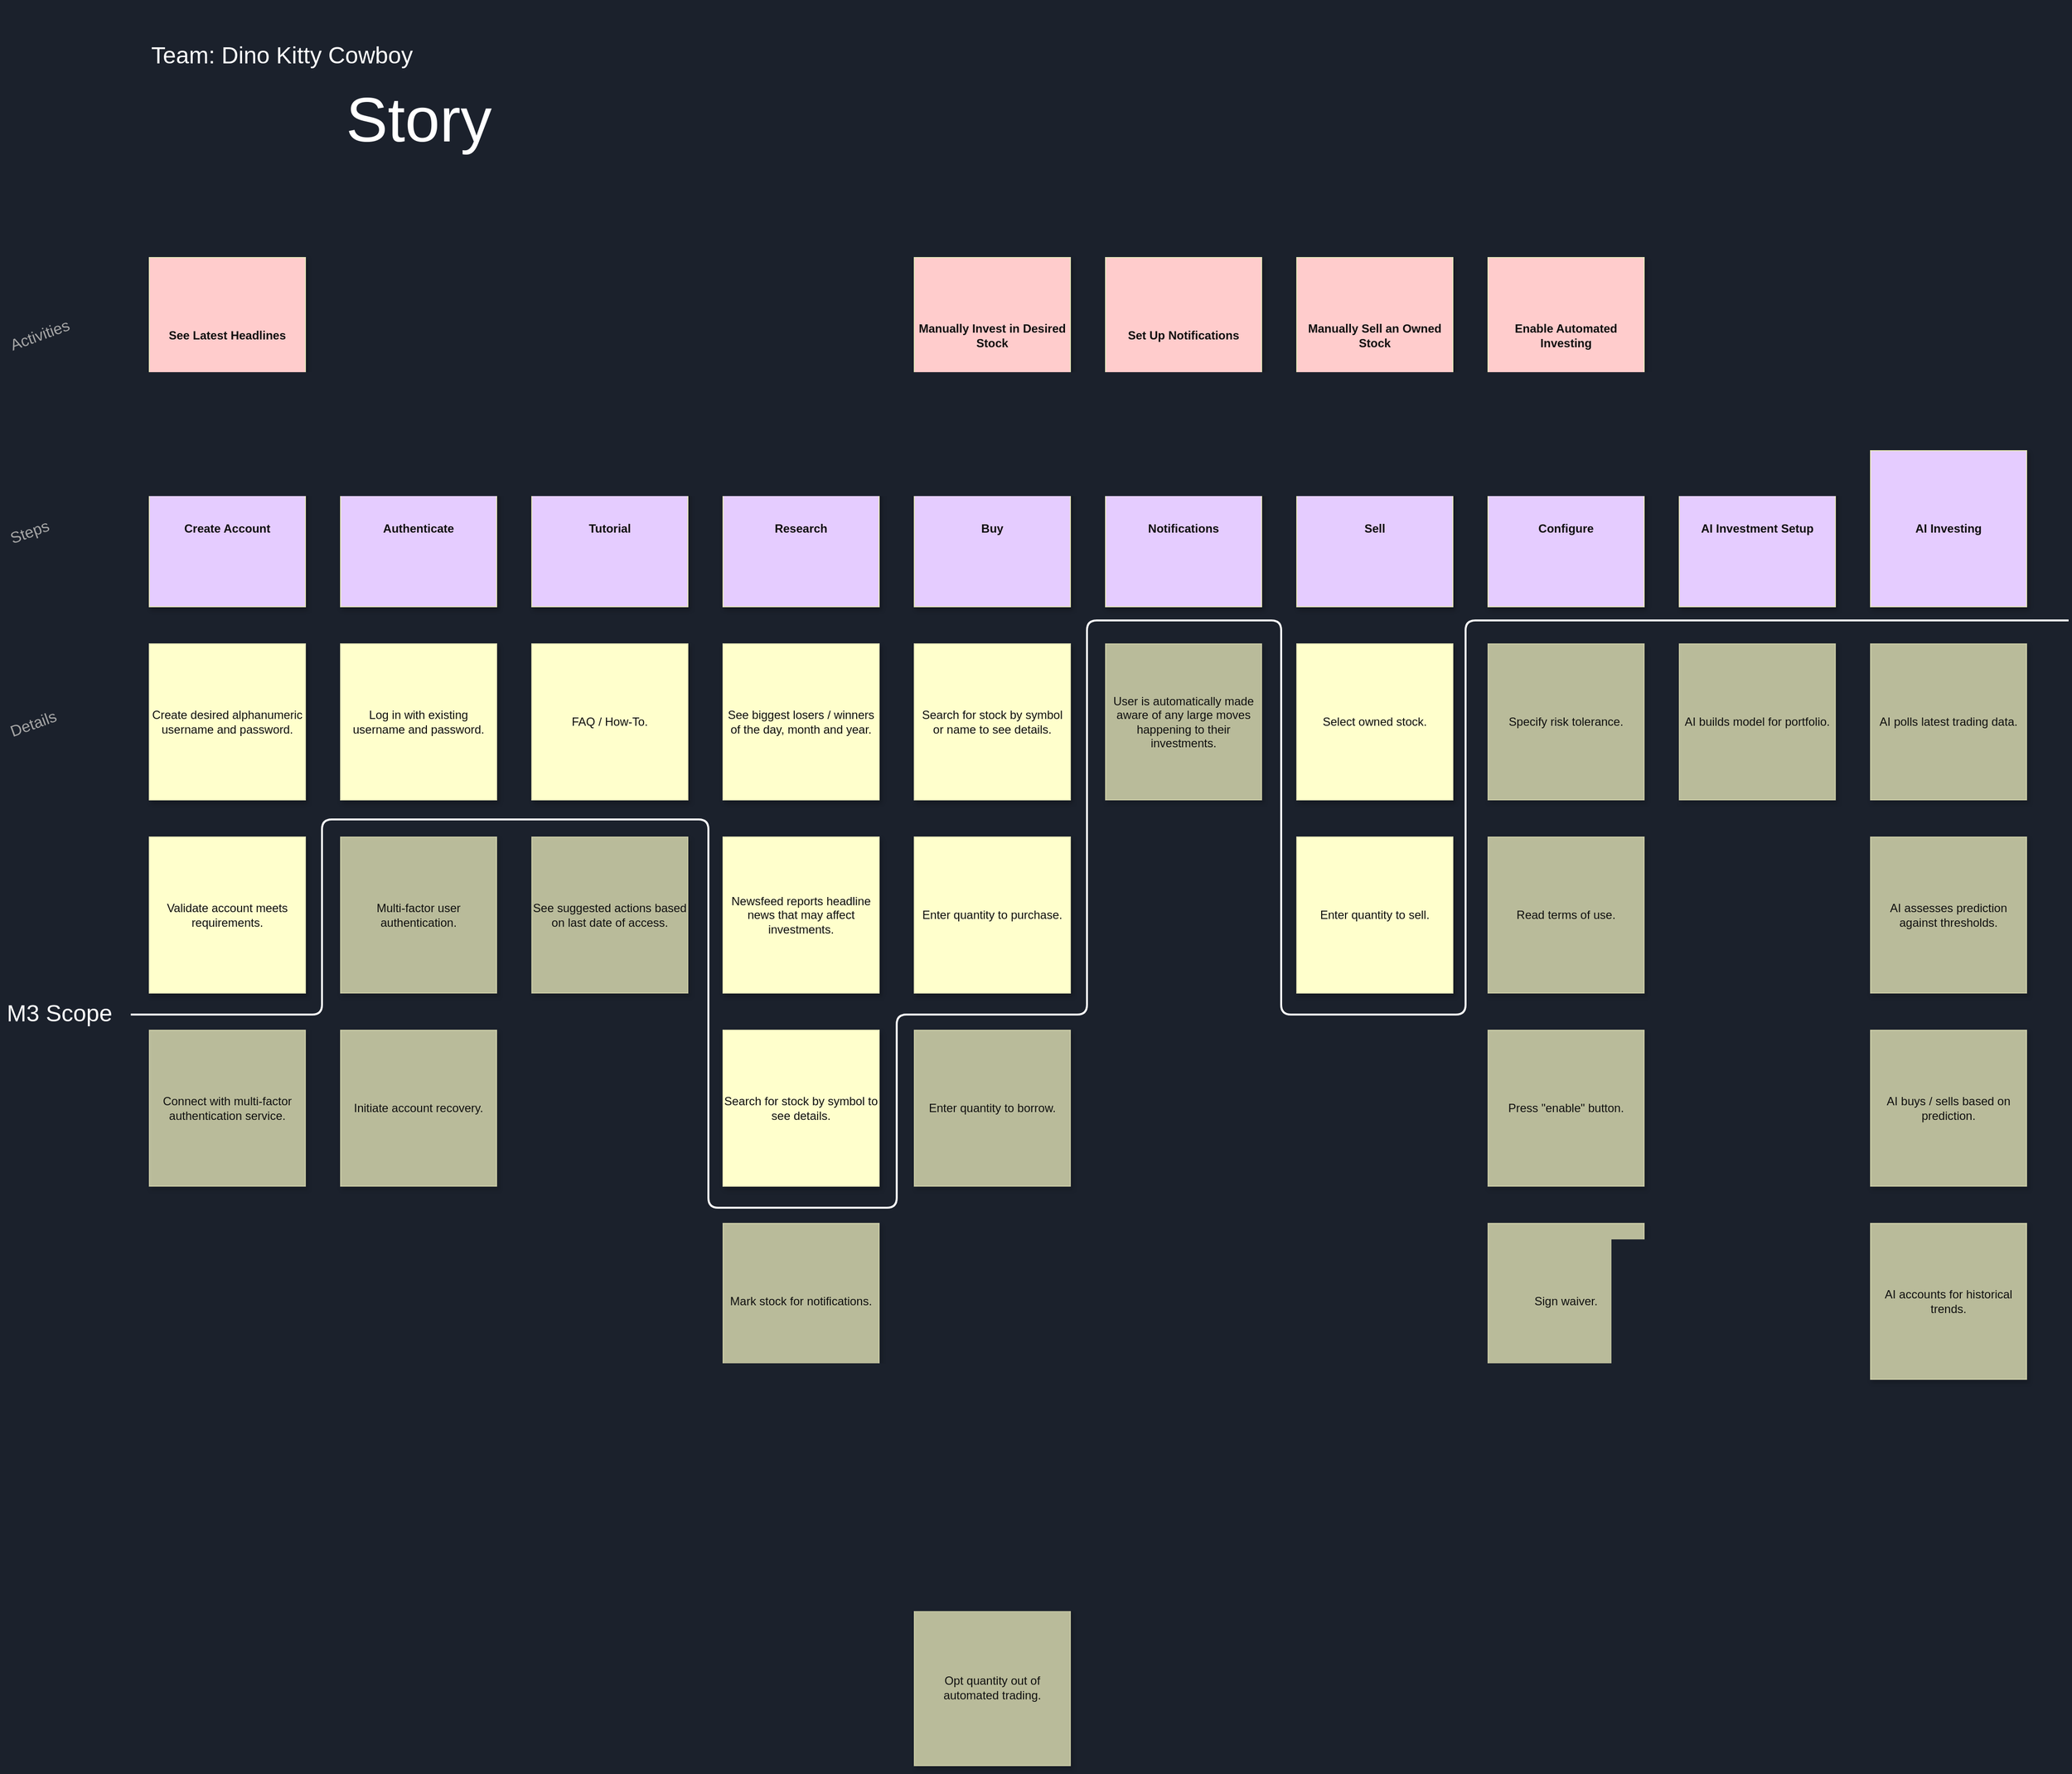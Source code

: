 <mxfile>
    <diagram id="Qm1wgdAbv6t-hR0ltIOR" name="Page-1">
        <mxGraphModel dx="2467" dy="1550" grid="0" gridSize="10" guides="1" tooltips="1" connect="1" arrows="1" fold="1" page="0" pageScale="1" pageWidth="850" pageHeight="1100" background="#1b212c" math="0" shadow="0">
            <root>
                <mxCell id="0"/>
                <mxCell id="1" parent="0"/>
                <mxCell id="2" value="&lt;font color=&quot;#0f0f0f&quot;&gt;Authenticate&lt;/font&gt;" style="whiteSpace=wrap;html=1;aspect=fixed;fillColor=#E5CCFF;shadow=1;rounded=0;strokeColor=#E6E6B8;fontStyle=1" parent="1" vertex="1">
                    <mxGeometry x="160" y="280" width="160" height="160" as="geometry"/>
                </mxCell>
                <mxCell id="3" value="&lt;font color=&quot;#0f0f0f&quot;&gt;Research&lt;/font&gt;" style="whiteSpace=wrap;html=1;aspect=fixed;fillColor=#E5CCFF;shadow=1;rounded=0;strokeColor=#E6E6B8;fontStyle=1" parent="1" vertex="1">
                    <mxGeometry x="552" y="280" width="160" height="160" as="geometry"/>
                </mxCell>
                <mxCell id="5" value="&lt;font color=&quot;#0f0f0f&quot;&gt;Notifications&lt;/font&gt;" style="whiteSpace=wrap;html=1;aspect=fixed;fillColor=#E5CCFF;shadow=1;rounded=0;strokeColor=#E6E6B8;fontStyle=1" parent="1" vertex="1">
                    <mxGeometry x="944" y="280" width="160" height="160" as="geometry"/>
                </mxCell>
                <mxCell id="6" value="&lt;font color=&quot;#0f0f0f&quot;&gt;Create desired alphanumeric username and password.&lt;/font&gt;" style="whiteSpace=wrap;html=1;aspect=fixed;fillColor=#FFFFCC;shadow=1;rounded=0;strokeColor=#E6E6B8;fontStyle=0" parent="1" vertex="1">
                    <mxGeometry x="-36" y="478" width="160" height="160" as="geometry"/>
                </mxCell>
                <mxCell id="7" value="&lt;font color=&quot;#0f0f0f&quot;&gt;Log in with existing username and password.&lt;/font&gt;" style="whiteSpace=wrap;html=1;aspect=fixed;fillColor=#FFFFCC;shadow=1;rounded=0;strokeColor=#E6E6B8;fontStyle=0" parent="1" vertex="1">
                    <mxGeometry x="160" y="478" width="160" height="160" as="geometry"/>
                </mxCell>
                <mxCell id="8" value="&lt;font color=&quot;#0f0f0f&quot;&gt;See biggest losers / winners of the day, month and year.&lt;/font&gt;" style="whiteSpace=wrap;html=1;aspect=fixed;fillColor=#FFFFCC;shadow=1;rounded=0;strokeColor=#E6E6B8;fontStyle=0" parent="1" vertex="1">
                    <mxGeometry x="552" y="478" width="160" height="160" as="geometry"/>
                </mxCell>
                <mxCell id="9" value="&lt;font color=&quot;#0f0f0f&quot;&gt;Newsfeed reports headline news that may affect investments.&lt;/font&gt;" style="whiteSpace=wrap;html=1;aspect=fixed;fillColor=#FFFFCC;shadow=1;rounded=0;strokeColor=#E6E6B8;fontStyle=0" parent="1" vertex="1">
                    <mxGeometry x="552" y="676" width="160" height="160" as="geometry"/>
                </mxCell>
                <mxCell id="10" value="&lt;font color=&quot;#0f0f0f&quot;&gt;Search for stock by symbol or name to see details.&lt;/font&gt;" style="whiteSpace=wrap;html=1;aspect=fixed;fillColor=#FFFFCC;shadow=1;rounded=0;strokeColor=#E6E6B8;fontStyle=0" parent="1" vertex="1">
                    <mxGeometry x="748" y="478" width="160" height="160" as="geometry"/>
                </mxCell>
                <mxCell id="11" value="&lt;font color=&quot;#0f0f0f&quot;&gt;User is automatically made aware of any large moves happening to their investments.&lt;/font&gt;" style="whiteSpace=wrap;html=1;aspect=fixed;fillColor=#FFFFCC;shadow=1;rounded=0;strokeColor=#E6E6B8;fontStyle=0;opacity=70;" parent="1" vertex="1">
                    <mxGeometry x="944" y="478" width="160" height="160" as="geometry"/>
                </mxCell>
                <mxCell id="14" value="Story Map" style="text;html=1;align=center;verticalAlign=middle;resizable=0;points=[];autosize=1;strokeColor=none;fillColor=none;fontSize=64;fontColor=#FFFFFF;" parent="1" vertex="1">
                    <mxGeometry x="160" y="-100" width="302" height="81" as="geometry"/>
                </mxCell>
                <mxCell id="17" value="&lt;font color=&quot;#0f0f0f&quot;&gt;Multi-factor user authentication.&lt;/font&gt;" style="whiteSpace=wrap;html=1;aspect=fixed;fillColor=#FFFFCC;shadow=1;rounded=0;strokeColor=#E6E6B8;fontStyle=0;opacity=70;" parent="1" vertex="1">
                    <mxGeometry x="160" y="676" width="160" height="160" as="geometry"/>
                </mxCell>
                <mxCell id="19" value="&lt;font color=&quot;#0f0f0f&quot;&gt;Create Account&lt;/font&gt;" style="whiteSpace=wrap;html=1;aspect=fixed;fillColor=#E5CCFF;shadow=1;rounded=0;strokeColor=#E6E6B8;fontStyle=1" parent="1" vertex="1">
                    <mxGeometry x="-36" y="280" width="160" height="160" as="geometry"/>
                </mxCell>
                <mxCell id="20" value="&lt;font color=&quot;#0f0f0f&quot;&gt;Initiate account recovery.&lt;/font&gt;" style="whiteSpace=wrap;html=1;aspect=fixed;fillColor=#FFFFCC;shadow=1;rounded=0;strokeColor=#E6E6B8;fontStyle=0;opacity=70;" parent="1" vertex="1">
                    <mxGeometry x="160" y="874" width="160" height="160" as="geometry"/>
                </mxCell>
                <mxCell id="22" value="&lt;font color=&quot;#0f0f0f&quot;&gt;Connect with multi-factor authentication service.&lt;/font&gt;" style="whiteSpace=wrap;html=1;aspect=fixed;fillColor=#FFFFCC;shadow=1;rounded=0;strokeColor=#E6E6B8;fontStyle=0;opacity=70;" parent="1" vertex="1">
                    <mxGeometry x="-36" y="874" width="160" height="160" as="geometry"/>
                </mxCell>
                <mxCell id="25" value="&lt;font color=&quot;#0f0f0f&quot;&gt;See Latest Headlines&lt;/font&gt;" style="whiteSpace=wrap;html=1;aspect=fixed;fillColor=#FFCCCC;shadow=1;rounded=0;strokeColor=#E6E6B8;fontStyle=1" parent="1" vertex="1">
                    <mxGeometry x="-36" y="82" width="160" height="160" as="geometry"/>
                </mxCell>
                <mxCell id="26" value="" style="endArrow=none;html=1;fontSize=64;fontColor=#FFFFFF;strokeWidth=2;labelBackgroundColor=#FFFFFF;fillColor=#f5f5f5;strokeColor=#FFFFFF;" parent="1" edge="1">
                    <mxGeometry width="50" height="50" relative="1" as="geometry">
                        <mxPoint x="-55" y="858" as="sourcePoint"/>
                        <mxPoint x="1931" y="454" as="targetPoint"/>
                        <Array as="points">
                            <mxPoint x="141" y="858"/>
                            <mxPoint x="141" y="658"/>
                            <mxPoint x="537" y="658"/>
                            <mxPoint x="537" y="1056"/>
                            <mxPoint x="730" y="1056"/>
                            <mxPoint x="730" y="858"/>
                            <mxPoint x="925" y="858"/>
                            <mxPoint x="925" y="454"/>
                            <mxPoint x="1124" y="454"/>
                            <mxPoint x="1124" y="858"/>
                            <mxPoint x="1313" y="858"/>
                            <mxPoint x="1313" y="454"/>
                            <mxPoint x="1511" y="454"/>
                            <mxPoint x="1717" y="454"/>
                            <mxPoint x="1901" y="454"/>
                        </Array>
                    </mxGeometry>
                </mxCell>
                <mxCell id="28" value="&lt;font color=&quot;#0f0f0f&quot;&gt;Set Up Notifications&lt;/font&gt;" style="whiteSpace=wrap;html=1;aspect=fixed;fillColor=#FFCCCC;shadow=1;rounded=0;strokeColor=#E6E6B8;fontStyle=1" parent="1" vertex="1">
                    <mxGeometry x="944" y="82" width="160" height="160" as="geometry"/>
                </mxCell>
                <mxCell id="29" value="&lt;font color=&quot;#0f0f0f&quot;&gt;Manually Invest in Desired Stock&lt;/font&gt;" style="whiteSpace=wrap;html=1;aspect=fixed;fillColor=#FFCCCC;shadow=1;rounded=0;strokeColor=#E6E6B8;fontStyle=1" parent="1" vertex="1">
                    <mxGeometry x="748" y="82" width="160" height="160" as="geometry"/>
                </mxCell>
                <mxCell id="30" value="&lt;font color=&quot;#0f0f0f&quot;&gt;Buy&lt;/font&gt;" style="whiteSpace=wrap;html=1;aspect=fixed;fillColor=#E5CCFF;shadow=1;rounded=0;strokeColor=#E6E6B8;fontStyle=1" parent="1" vertex="1">
                    <mxGeometry x="748" y="280" width="160" height="160" as="geometry"/>
                </mxCell>
                <mxCell id="32" value="&lt;font color=&quot;#0f0f0f&quot;&gt;Enter quantity to purchase.&lt;/font&gt;" style="whiteSpace=wrap;html=1;aspect=fixed;fillColor=#FFFFCC;shadow=1;rounded=0;strokeColor=#E6E6B8;fontStyle=0" parent="1" vertex="1">
                    <mxGeometry x="748" y="676" width="160" height="160" as="geometry"/>
                </mxCell>
                <mxCell id="35" value="&lt;font color=&quot;#0f0f0f&quot;&gt;Manually Sell an Owned Stock&lt;/font&gt;" style="whiteSpace=wrap;html=1;aspect=fixed;fillColor=#FFCCCC;shadow=1;rounded=0;strokeColor=#E6E6B8;fontStyle=1" parent="1" vertex="1">
                    <mxGeometry x="1140" y="82" width="160" height="160" as="geometry"/>
                </mxCell>
                <mxCell id="36" value="&lt;font color=&quot;#0f0f0f&quot;&gt;Sell&lt;/font&gt;" style="whiteSpace=wrap;html=1;aspect=fixed;fillColor=#E5CCFF;shadow=1;rounded=0;strokeColor=#E6E6B8;fontStyle=1" parent="1" vertex="1">
                    <mxGeometry x="1140" y="280" width="160" height="160" as="geometry"/>
                </mxCell>
                <mxCell id="37" value="&lt;font color=&quot;#0f0f0f&quot;&gt;Select owned stock.&lt;/font&gt;" style="whiteSpace=wrap;html=1;aspect=fixed;fillColor=#FFFFCC;shadow=1;rounded=0;strokeColor=#E6E6B8;fontStyle=0" parent="1" vertex="1">
                    <mxGeometry x="1140" y="478" width="160" height="160" as="geometry"/>
                </mxCell>
                <mxCell id="38" value="&lt;font color=&quot;#0f0f0f&quot;&gt;Enter quantity to sell.&lt;/font&gt;" style="whiteSpace=wrap;html=1;aspect=fixed;fillColor=#FFFFCC;shadow=1;rounded=0;strokeColor=#E6E6B8;fontStyle=0" parent="1" vertex="1">
                    <mxGeometry x="1140" y="676" width="160" height="160" as="geometry"/>
                </mxCell>
                <mxCell id="41" value="&lt;font color=&quot;#0f0f0f&quot;&gt;Enter quantity to borrow.&lt;/font&gt;" style="whiteSpace=wrap;html=1;aspect=fixed;fillColor=#FFFFCC;shadow=1;rounded=0;strokeColor=#E6E6B8;fontStyle=0;opacity=70;" parent="1" vertex="1">
                    <mxGeometry x="748" y="874" width="160" height="160" as="geometry"/>
                </mxCell>
                <mxCell id="42" value="&lt;font color=&quot;#0f0f0f&quot;&gt;Tutorial&lt;/font&gt;" style="whiteSpace=wrap;html=1;aspect=fixed;fillColor=#E5CCFF;shadow=1;rounded=0;strokeColor=#E6E6B8;fontStyle=1" parent="1" vertex="1">
                    <mxGeometry x="356" y="280" width="160" height="160" as="geometry"/>
                </mxCell>
                <mxCell id="43" value="&lt;font color=&quot;#0f0f0f&quot;&gt;FAQ / How-To.&lt;/font&gt;" style="whiteSpace=wrap;html=1;aspect=fixed;fillColor=#FFFFCC;shadow=1;rounded=0;strokeColor=#E6E6B8;fontStyle=0" parent="1" vertex="1">
                    <mxGeometry x="356" y="478" width="160" height="160" as="geometry"/>
                </mxCell>
                <mxCell id="44" value="&lt;font color=&quot;#0f0f0f&quot;&gt;See suggested actions based on last date of access.&lt;/font&gt;" style="whiteSpace=wrap;html=1;aspect=fixed;fillColor=#FFFFCC;shadow=1;rounded=0;strokeColor=#E6E6B8;fontStyle=0;opacity=70;" parent="1" vertex="1">
                    <mxGeometry x="356" y="676" width="160" height="160" as="geometry"/>
                </mxCell>
                <mxCell id="45" value="&lt;font color=&quot;#0f0f0f&quot;&gt;Enable Automated Investing&lt;/font&gt;" style="whiteSpace=wrap;html=1;aspect=fixed;fillColor=#FFCCCC;shadow=1;rounded=0;strokeColor=#E6E6B8;fontStyle=1" parent="1" vertex="1">
                    <mxGeometry x="1336" y="82" width="160" height="160" as="geometry"/>
                </mxCell>
                <mxCell id="46" value="&lt;font color=&quot;#0f0f0f&quot;&gt;Configure&lt;/font&gt;" style="whiteSpace=wrap;html=1;aspect=fixed;fillColor=#E5CCFF;shadow=1;rounded=0;strokeColor=#E6E6B8;fontStyle=1" parent="1" vertex="1">
                    <mxGeometry x="1336" y="280" width="160" height="160" as="geometry"/>
                </mxCell>
                <mxCell id="47" value="&lt;font color=&quot;#0f0f0f&quot;&gt;Specify risk tolerance.&lt;/font&gt;" style="whiteSpace=wrap;html=1;aspect=fixed;fillColor=#FFFFCC;shadow=1;rounded=0;strokeColor=#E6E6B8;fontStyle=0;opacity=70;" parent="1" vertex="1">
                    <mxGeometry x="1336" y="478" width="160" height="160" as="geometry"/>
                </mxCell>
                <mxCell id="48" value="&lt;font color=&quot;#0f0f0f&quot;&gt;Read terms of use.&lt;/font&gt;" style="whiteSpace=wrap;html=1;aspect=fixed;fillColor=#FFFFCC;shadow=1;rounded=0;strokeColor=#E6E6B8;fontStyle=0;opacity=70;" parent="1" vertex="1">
                    <mxGeometry x="1336" y="676" width="160" height="160" as="geometry"/>
                </mxCell>
                <mxCell id="49" value="&lt;font color=&quot;#0f0f0f&quot;&gt;Press &quot;enable&quot; button.&lt;/font&gt;" style="whiteSpace=wrap;html=1;aspect=fixed;fillColor=#FFFFCC;shadow=1;rounded=0;strokeColor=#E6E6B8;fontStyle=0;opacity=70;" parent="1" vertex="1">
                    <mxGeometry x="1336" y="874" width="160" height="160" as="geometry"/>
                </mxCell>
                <mxCell id="50" value="&lt;font color=&quot;#0f0f0f&quot;&gt;Sign waiver.&lt;/font&gt;" style="whiteSpace=wrap;html=1;aspect=fixed;fillColor=#FFFFCC;shadow=1;rounded=0;strokeColor=#E6E6B8;fontStyle=0;opacity=70;" parent="1" vertex="1">
                    <mxGeometry x="1336" y="1072" width="160" height="160" as="geometry"/>
                </mxCell>
                <mxCell id="51" value="&lt;font color=&quot;#0f0f0f&quot;&gt;AI Investment Setup&lt;/font&gt;" style="whiteSpace=wrap;html=1;aspect=fixed;fillColor=#E5CCFF;shadow=1;rounded=0;strokeColor=#E6E6B8;fontStyle=1" parent="1" vertex="1">
                    <mxGeometry x="1532" y="280" width="160" height="160" as="geometry"/>
                </mxCell>
                <mxCell id="52" value="&lt;span style=&quot;color: rgb(15 , 15 , 15)&quot;&gt;AI builds model for portfolio.&lt;/span&gt;" style="whiteSpace=wrap;html=1;aspect=fixed;fillColor=#FFFFCC;shadow=1;rounded=0;strokeColor=#E6E6B8;fontStyle=0;opacity=70;" parent="1" vertex="1">
                    <mxGeometry x="1532" y="478" width="160" height="160" as="geometry"/>
                </mxCell>
                <mxCell id="53" value="&lt;span style=&quot;color: rgb(15 , 15 , 15)&quot;&gt;AI polls latest trading data.&lt;/span&gt;" style="whiteSpace=wrap;html=1;aspect=fixed;fillColor=#FFFFCC;shadow=1;rounded=0;strokeColor=#E6E6B8;fontStyle=0;opacity=70;" parent="1" vertex="1">
                    <mxGeometry x="1728" y="478" width="160" height="160" as="geometry"/>
                </mxCell>
                <mxCell id="54" value="&lt;span style=&quot;color: rgb(15 , 15 , 15)&quot;&gt;AI assesses prediction against thresholds.&lt;/span&gt;" style="whiteSpace=wrap;html=1;aspect=fixed;fillColor=#FFFFCC;shadow=1;rounded=0;strokeColor=#E6E6B8;fontStyle=0;opacity=70;" parent="1" vertex="1">
                    <mxGeometry x="1728" y="676" width="160" height="160" as="geometry"/>
                </mxCell>
                <mxCell id="55" value="&lt;font color=&quot;#0f0f0f&quot;&gt;Opt quantity out of automated trading.&lt;/font&gt;" style="whiteSpace=wrap;html=1;aspect=fixed;fillColor=#FFFFCC;shadow=1;rounded=0;strokeColor=#E6E6B8;fontStyle=0;opacity=70;" parent="1" vertex="1">
                    <mxGeometry x="748" y="1468" width="160" height="160" as="geometry"/>
                </mxCell>
                <mxCell id="56" value="&lt;span style=&quot;color: rgb(15 , 15 , 15)&quot;&gt;AI buys / sells based on prediction.&lt;/span&gt;" style="whiteSpace=wrap;html=1;aspect=fixed;fillColor=#FFFFCC;shadow=1;rounded=0;strokeColor=#E6E6B8;fontStyle=0;opacity=70;" parent="1" vertex="1">
                    <mxGeometry x="1728" y="874" width="160" height="160" as="geometry"/>
                </mxCell>
                <mxCell id="57" value="&lt;span style=&quot;color: rgb(15 , 15 , 15)&quot;&gt;AI accounts for historical trends.&lt;/span&gt;" style="whiteSpace=wrap;html=1;aspect=fixed;fillColor=#FFFFCC;shadow=1;rounded=0;strokeColor=#E6E6B8;fontStyle=0;opacity=70;" parent="1" vertex="1">
                    <mxGeometry x="1728" y="1072" width="160" height="160" as="geometry"/>
                </mxCell>
                <mxCell id="58" value="&lt;font color=&quot;#0f0f0f&quot;&gt;AI Investing&lt;/font&gt;" style="whiteSpace=wrap;html=1;aspect=fixed;fillColor=#E5CCFF;shadow=1;rounded=0;strokeColor=#E6E6B8;fontStyle=1" parent="1" vertex="1">
                    <mxGeometry x="1728" y="280" width="160" height="160" as="geometry"/>
                </mxCell>
                <mxCell id="59" value="&lt;font color=&quot;#0f0f0f&quot;&gt;Search for stock by symbol to see details.&lt;/font&gt;" style="whiteSpace=wrap;html=1;aspect=fixed;fillColor=#FFFFCC;shadow=1;rounded=0;strokeColor=#E6E6B8;fontStyle=0" parent="1" vertex="1">
                    <mxGeometry x="552" y="874" width="160" height="160" as="geometry"/>
                </mxCell>
                <mxCell id="61" value="&lt;font color=&quot;#0f0f0f&quot;&gt;Mark stock for notifications.&lt;/font&gt;" style="whiteSpace=wrap;html=1;aspect=fixed;fillColor=#FFFFCC;shadow=1;rounded=0;strokeColor=#E6E6B8;fontStyle=0;opacity=70;" parent="1" vertex="1">
                    <mxGeometry x="552" y="1072" width="160" height="160" as="geometry"/>
                </mxCell>
                <mxCell id="62" value="&lt;font style=&quot;font-size: 24px&quot;&gt;Team: Dino Kitty Cowboy&lt;/font&gt;" style="text;html=1;strokeColor=none;fillColor=none;align=left;verticalAlign=middle;whiteSpace=wrap;rounded=0;shadow=1;fontSize=64;fontColor=#FFFFFF;" parent="1" vertex="1">
                    <mxGeometry x="-36" y="-178" width="277" height="77" as="geometry"/>
                </mxCell>
                <mxCell id="63" value="M3 Scope" style="text;html=1;strokeColor=none;fillColor=none;align=left;verticalAlign=middle;whiteSpace=wrap;rounded=0;shadow=1;fontSize=24;fontColor=#FFFFFF;" parent="1" vertex="1">
                    <mxGeometry x="-184.11" y="842" width="130" height="30" as="geometry"/>
                </mxCell>
                <mxCell id="67" value="&lt;font color=&quot;#0f0f0f&quot;&gt;Validate account meets requirements.&lt;/font&gt;" style="whiteSpace=wrap;html=1;aspect=fixed;fillColor=#FFFFCC;shadow=1;rounded=0;strokeColor=#E6E6B8;fontStyle=0" vertex="1" parent="1">
                    <mxGeometry x="-36" y="676" width="160" height="160" as="geometry"/>
                </mxCell>
                <mxCell id="68" value="Activities" style="text;html=1;strokeColor=none;fillColor=none;align=left;verticalAlign=middle;whiteSpace=wrap;rounded=0;rotation=-20;fontSize=16;fontColor=#A6A6A6;" vertex="1" parent="1">
                    <mxGeometry x="-184.11" y="135.03" width="130" height="30" as="geometry"/>
                </mxCell>
                <mxCell id="69" value="Steps" style="text;html=1;strokeColor=none;fillColor=none;align=left;verticalAlign=middle;whiteSpace=wrap;rounded=0;rotation=-20;fontSize=16;fontColor=#A6A6A6;" vertex="1" parent="1">
                    <mxGeometry x="-184.11" y="333.03" width="130" height="30" as="geometry"/>
                </mxCell>
                <mxCell id="70" value="Details" style="text;html=1;strokeColor=none;fillColor=none;align=left;verticalAlign=middle;whiteSpace=wrap;rounded=0;rotation=-20;fontSize=16;fontColor=#A6A6A6;" vertex="1" parent="1">
                    <mxGeometry x="-184.11" y="531.03" width="130" height="30" as="geometry"/>
                </mxCell>
            </root>
        </mxGraphModel>
    </diagram>
</mxfile>